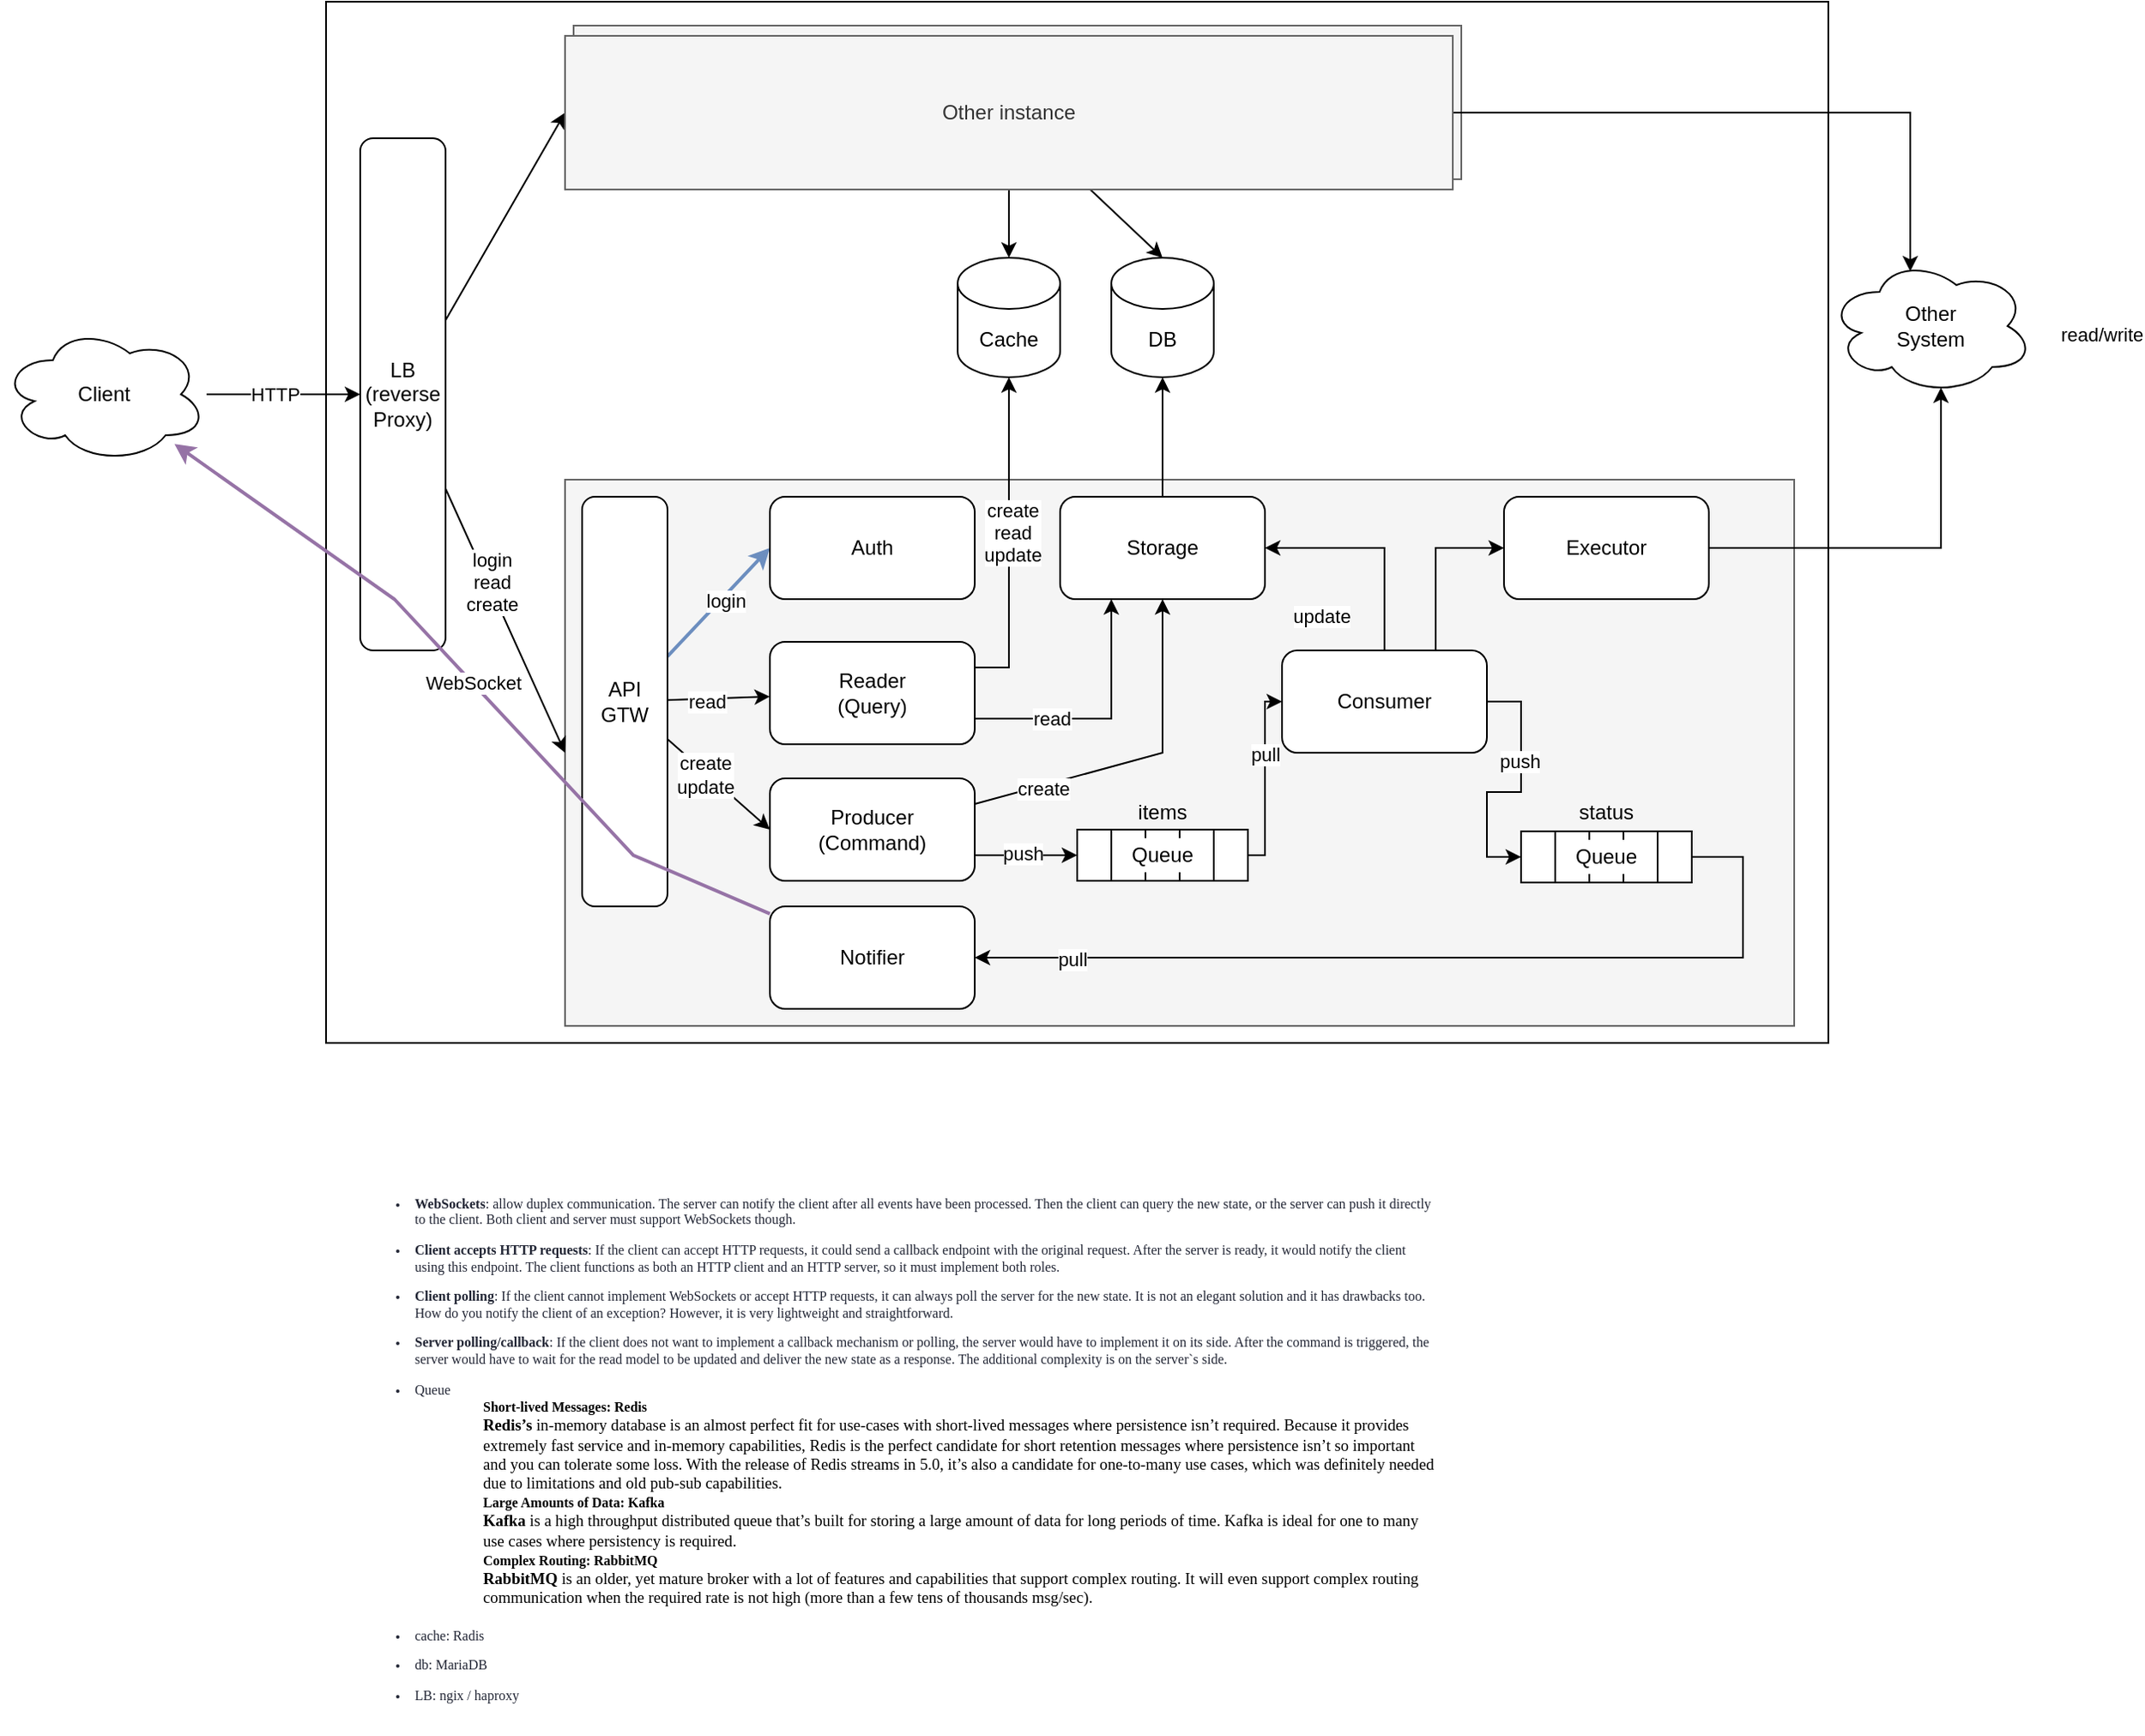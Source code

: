 <mxfile version="15.4.0" type="device"><diagram id="WW4Tz3kRtRjHzDeLK5nR" name="Page-1"><mxGraphModel dx="1425" dy="836" grid="1" gridSize="10" guides="1" tooltips="1" connect="1" arrows="1" fold="1" page="1" pageScale="1" pageWidth="827" pageHeight="1169" math="0" shadow="0"><root><mxCell id="0"/><mxCell id="1" parent="0"/><mxCell id="EnTxddywDU-_-Kc81YIs-89" value="" style="rounded=0;whiteSpace=wrap;html=1;" parent="1" vertex="1"><mxGeometry x="460" y="250" width="880" height="610" as="geometry"/></mxCell><mxCell id="EnTxddywDU-_-Kc81YIs-88" value="Other instance" style="rounded=0;whiteSpace=wrap;html=1;fillColor=#f5f5f5;strokeColor=#666666;fontColor=#333333;" parent="1" vertex="1"><mxGeometry x="605" y="264" width="520" height="90" as="geometry"/></mxCell><mxCell id="EnTxddywDU-_-Kc81YIs-29" value="" style="rounded=0;whiteSpace=wrap;html=1;fillColor=#f5f5f5;strokeColor=#666666;fontColor=#333333;" parent="1" vertex="1"><mxGeometry x="600" y="530" width="720" height="320" as="geometry"/></mxCell><mxCell id="EnTxddywDU-_-Kc81YIs-30" style="rounded=0;orthogonalLoop=1;jettySize=auto;html=1;entryX=0;entryY=0.5;entryDx=0;entryDy=0;" parent="1" source="EnTxddywDU-_-Kc81YIs-1" target="EnTxddywDU-_-Kc81YIs-29" edge="1"><mxGeometry relative="1" as="geometry"/></mxCell><mxCell id="EnTxddywDU-_-Kc81YIs-47" value="login&lt;br&gt;read&lt;br&gt;create" style="edgeLabel;html=1;align=center;verticalAlign=middle;resizable=0;points=[];" parent="EnTxddywDU-_-Kc81YIs-30" vertex="1" connectable="0"><mxGeometry x="-0.28" y="2" relative="1" as="geometry"><mxPoint as="offset"/></mxGeometry></mxCell><mxCell id="EnTxddywDU-_-Kc81YIs-86" style="edgeStyle=none;rounded=0;orthogonalLoop=1;jettySize=auto;html=1;entryX=0;entryY=0.5;entryDx=0;entryDy=0;" parent="1" source="EnTxddywDU-_-Kc81YIs-1" target="EnTxddywDU-_-Kc81YIs-81" edge="1"><mxGeometry relative="1" as="geometry"/></mxCell><mxCell id="EnTxddywDU-_-Kc81YIs-1" value="LB&lt;br&gt;(reverse Proxy)" style="rounded=1;whiteSpace=wrap;html=1;" parent="1" vertex="1"><mxGeometry x="480" y="330" width="50" height="300" as="geometry"/></mxCell><mxCell id="EnTxddywDU-_-Kc81YIs-31" style="edgeStyle=none;rounded=0;orthogonalLoop=1;jettySize=auto;html=1;" parent="1" source="EnTxddywDU-_-Kc81YIs-2" target="EnTxddywDU-_-Kc81YIs-4" edge="1"><mxGeometry relative="1" as="geometry"/></mxCell><mxCell id="EnTxddywDU-_-Kc81YIs-45" value="read" style="edgeLabel;html=1;align=center;verticalAlign=middle;resizable=0;points=[];" parent="EnTxddywDU-_-Kc81YIs-31" vertex="1" connectable="0"><mxGeometry x="-0.228" y="-1" relative="1" as="geometry"><mxPoint as="offset"/></mxGeometry></mxCell><mxCell id="EnTxddywDU-_-Kc81YIs-32" style="edgeStyle=none;rounded=0;orthogonalLoop=1;jettySize=auto;html=1;entryX=0;entryY=0.5;entryDx=0;entryDy=0;" parent="1" source="EnTxddywDU-_-Kc81YIs-2" target="EnTxddywDU-_-Kc81YIs-5" edge="1"><mxGeometry relative="1" as="geometry"/></mxCell><mxCell id="EnTxddywDU-_-Kc81YIs-46" value="create&lt;br&gt;update" style="edgeLabel;html=1;align=center;verticalAlign=middle;resizable=0;points=[];" parent="EnTxddywDU-_-Kc81YIs-32" vertex="1" connectable="0"><mxGeometry x="-0.239" y="-1" relative="1" as="geometry"><mxPoint as="offset"/></mxGeometry></mxCell><mxCell id="EnTxddywDU-_-Kc81YIs-33" style="edgeStyle=none;rounded=0;orthogonalLoop=1;jettySize=auto;html=1;entryX=0;entryY=0.5;entryDx=0;entryDy=0;fillColor=#dae8fc;strokeColor=#6c8ebf;strokeWidth=2;" parent="1" source="EnTxddywDU-_-Kc81YIs-2" target="EnTxddywDU-_-Kc81YIs-3" edge="1"><mxGeometry relative="1" as="geometry"/></mxCell><mxCell id="EnTxddywDU-_-Kc81YIs-44" value="login" style="edgeLabel;html=1;align=center;verticalAlign=middle;resizable=0;points=[];" parent="EnTxddywDU-_-Kc81YIs-33" vertex="1" connectable="0"><mxGeometry x="0.089" y="-1" relative="1" as="geometry"><mxPoint y="1" as="offset"/></mxGeometry></mxCell><mxCell id="EnTxddywDU-_-Kc81YIs-3" value="Auth" style="rounded=1;whiteSpace=wrap;html=1;" parent="1" vertex="1"><mxGeometry x="720" y="540" width="120" height="60" as="geometry"/></mxCell><mxCell id="EnTxddywDU-_-Kc81YIs-19" style="edgeStyle=orthogonalEdgeStyle;rounded=0;orthogonalLoop=1;jettySize=auto;html=1;entryX=0.25;entryY=1;entryDx=0;entryDy=0;exitX=1;exitY=0.75;exitDx=0;exitDy=0;" parent="1" source="EnTxddywDU-_-Kc81YIs-4" target="EnTxddywDU-_-Kc81YIs-17" edge="1"><mxGeometry relative="1" as="geometry"/></mxCell><mxCell id="EnTxddywDU-_-Kc81YIs-37" value="read" style="edgeLabel;html=1;align=center;verticalAlign=middle;resizable=0;points=[];" parent="EnTxddywDU-_-Kc81YIs-19" vertex="1" connectable="0"><mxGeometry x="-0.399" relative="1" as="geometry"><mxPoint as="offset"/></mxGeometry></mxCell><mxCell id="EnTxddywDU-_-Kc81YIs-22" style="edgeStyle=orthogonalEdgeStyle;rounded=0;orthogonalLoop=1;jettySize=auto;html=1;entryX=0.5;entryY=1;entryDx=0;entryDy=0;entryPerimeter=0;exitX=1;exitY=0.25;exitDx=0;exitDy=0;" parent="1" source="EnTxddywDU-_-Kc81YIs-4" target="EnTxddywDU-_-Kc81YIs-21" edge="1"><mxGeometry relative="1" as="geometry"><Array as="points"><mxPoint x="860" y="640"/></Array></mxGeometry></mxCell><mxCell id="EnTxddywDU-_-Kc81YIs-36" value="create&lt;br&gt;read&lt;br&gt;update" style="edgeLabel;html=1;align=center;verticalAlign=middle;resizable=0;points=[];" parent="EnTxddywDU-_-Kc81YIs-22" vertex="1" connectable="0"><mxGeometry x="0.042" y="-2" relative="1" as="geometry"><mxPoint as="offset"/></mxGeometry></mxCell><mxCell id="EnTxddywDU-_-Kc81YIs-15" style="edgeStyle=orthogonalEdgeStyle;rounded=0;orthogonalLoop=1;jettySize=auto;html=1;exitX=1;exitY=0.75;exitDx=0;exitDy=0;" parent="1" source="EnTxddywDU-_-Kc81YIs-5" target="EnTxddywDU-_-Kc81YIs-8" edge="1"><mxGeometry relative="1" as="geometry"/></mxCell><mxCell id="EnTxddywDU-_-Kc81YIs-40" value="push" style="edgeLabel;html=1;align=center;verticalAlign=middle;resizable=0;points=[];" parent="EnTxddywDU-_-Kc81YIs-15" vertex="1" connectable="0"><mxGeometry x="-0.071" y="1" relative="1" as="geometry"><mxPoint as="offset"/></mxGeometry></mxCell><mxCell id="EnTxddywDU-_-Kc81YIs-38" style="edgeStyle=none;rounded=0;orthogonalLoop=1;jettySize=auto;html=1;entryX=0.5;entryY=1;entryDx=0;entryDy=0;exitX=1;exitY=0.25;exitDx=0;exitDy=0;" parent="1" source="EnTxddywDU-_-Kc81YIs-5" target="EnTxddywDU-_-Kc81YIs-17" edge="1"><mxGeometry relative="1" as="geometry"><Array as="points"><mxPoint x="950" y="690"/></Array></mxGeometry></mxCell><mxCell id="EnTxddywDU-_-Kc81YIs-39" value="create" style="edgeLabel;html=1;align=center;verticalAlign=middle;resizable=0;points=[];" parent="EnTxddywDU-_-Kc81YIs-38" vertex="1" connectable="0"><mxGeometry x="-0.596" y="-2" relative="1" as="geometry"><mxPoint as="offset"/></mxGeometry></mxCell><mxCell id="EnTxddywDU-_-Kc81YIs-5" value="Producer&lt;br&gt;(Command)" style="rounded=1;whiteSpace=wrap;html=1;" parent="1" vertex="1"><mxGeometry x="720" y="705" width="120" height="60" as="geometry"/></mxCell><mxCell id="EnTxddywDU-_-Kc81YIs-28" style="edgeStyle=orthogonalEdgeStyle;rounded=0;orthogonalLoop=1;jettySize=auto;html=1;entryX=0.55;entryY=0.95;entryDx=0;entryDy=0;entryPerimeter=0;jumpStyle=arc;exitX=1;exitY=0.5;exitDx=0;exitDy=0;" parent="1" source="ODFgTOx01F7c9459N2Hc-1" target="EnTxddywDU-_-Kc81YIs-27" edge="1"><mxGeometry relative="1" as="geometry"><mxPoint x="1390" y="680" as="sourcePoint"/><Array as="points"><mxPoint x="1406" y="570"/></Array></mxGeometry></mxCell><mxCell id="EnTxddywDU-_-Kc81YIs-42" value="read/write" style="edgeLabel;html=1;align=center;verticalAlign=middle;resizable=0;points=[];" parent="EnTxddywDU-_-Kc81YIs-28" vertex="1" connectable="0"><mxGeometry x="-0.452" relative="1" as="geometry"><mxPoint x="167" y="-125" as="offset"/></mxGeometry></mxCell><mxCell id="ODFgTOx01F7c9459N2Hc-2" style="edgeStyle=orthogonalEdgeStyle;rounded=0;orthogonalLoop=1;jettySize=auto;html=1;entryX=0;entryY=0.5;entryDx=0;entryDy=0;" edge="1" parent="1" source="EnTxddywDU-_-Kc81YIs-7" target="6V5BwJ_vDLNgrVaES6gQ-29"><mxGeometry relative="1" as="geometry"/></mxCell><mxCell id="ODFgTOx01F7c9459N2Hc-3" value="push" style="edgeLabel;html=1;align=center;verticalAlign=middle;resizable=0;points=[];" vertex="1" connectable="0" parent="ODFgTOx01F7c9459N2Hc-2"><mxGeometry x="-0.271" y="-1" relative="1" as="geometry"><mxPoint as="offset"/></mxGeometry></mxCell><mxCell id="ODFgTOx01F7c9459N2Hc-4" style="edgeStyle=orthogonalEdgeStyle;rounded=0;orthogonalLoop=1;jettySize=auto;html=1;entryX=0;entryY=0.5;entryDx=0;entryDy=0;" edge="1" parent="1" source="EnTxddywDU-_-Kc81YIs-7" target="ODFgTOx01F7c9459N2Hc-1"><mxGeometry relative="1" as="geometry"><Array as="points"><mxPoint x="1110" y="570"/></Array></mxGeometry></mxCell><mxCell id="EnTxddywDU-_-Kc81YIs-7" value="Consumer" style="rounded=1;whiteSpace=wrap;html=1;" parent="1" vertex="1"><mxGeometry x="1020" y="630" width="120" height="60" as="geometry"/></mxCell><mxCell id="EnTxddywDU-_-Kc81YIs-14" value="" style="group" parent="1" vertex="1" connectable="0"><mxGeometry x="900" y="735" width="100" height="30" as="geometry"/></mxCell><mxCell id="EnTxddywDU-_-Kc81YIs-8" value="" style="rounded=0;whiteSpace=wrap;html=1;" parent="EnTxddywDU-_-Kc81YIs-14" vertex="1"><mxGeometry width="20" height="30" as="geometry"/></mxCell><mxCell id="EnTxddywDU-_-Kc81YIs-9" value="" style="rounded=0;whiteSpace=wrap;html=1;" parent="EnTxddywDU-_-Kc81YIs-14" vertex="1"><mxGeometry x="20" width="20" height="30" as="geometry"/></mxCell><mxCell id="EnTxddywDU-_-Kc81YIs-10" value="" style="rounded=0;whiteSpace=wrap;html=1;" parent="EnTxddywDU-_-Kc81YIs-14" vertex="1"><mxGeometry x="40" width="20" height="30" as="geometry"/></mxCell><mxCell id="EnTxddywDU-_-Kc81YIs-11" value="" style="rounded=0;whiteSpace=wrap;html=1;" parent="EnTxddywDU-_-Kc81YIs-14" vertex="1"><mxGeometry x="60" width="20" height="30" as="geometry"/></mxCell><mxCell id="EnTxddywDU-_-Kc81YIs-13" value="" style="rounded=0;whiteSpace=wrap;html=1;" parent="EnTxddywDU-_-Kc81YIs-14" vertex="1"><mxGeometry x="80" width="20" height="30" as="geometry"/></mxCell><mxCell id="6V5BwJ_vDLNgrVaES6gQ-1" value="Queue" style="text;html=1;strokeColor=none;align=center;verticalAlign=middle;whiteSpace=wrap;rounded=0;fillColor=#ffffff;" parent="EnTxddywDU-_-Kc81YIs-14" vertex="1"><mxGeometry x="30" y="5" width="40" height="20" as="geometry"/></mxCell><mxCell id="EnTxddywDU-_-Kc81YIs-16" style="edgeStyle=orthogonalEdgeStyle;rounded=0;orthogonalLoop=1;jettySize=auto;html=1;" parent="1" source="EnTxddywDU-_-Kc81YIs-13" edge="1"><mxGeometry relative="1" as="geometry"><Array as="points"><mxPoint x="1010" y="750"/><mxPoint x="1010" y="660"/></Array><mxPoint x="1020" y="660" as="targetPoint"/></mxGeometry></mxCell><mxCell id="EnTxddywDU-_-Kc81YIs-41" value="pull" style="edgeLabel;html=1;align=center;verticalAlign=middle;resizable=0;points=[];" parent="EnTxddywDU-_-Kc81YIs-16" vertex="1" connectable="0"><mxGeometry x="0.069" relative="1" as="geometry"><mxPoint x="-0.02" y="-10.07" as="offset"/></mxGeometry></mxCell><mxCell id="EnTxddywDU-_-Kc81YIs-26" style="edgeStyle=orthogonalEdgeStyle;rounded=0;orthogonalLoop=1;jettySize=auto;html=1;entryX=0.5;entryY=1;entryDx=0;entryDy=0;entryPerimeter=0;" parent="1" source="EnTxddywDU-_-Kc81YIs-17" target="EnTxddywDU-_-Kc81YIs-25" edge="1"><mxGeometry relative="1" as="geometry"/></mxCell><mxCell id="EnTxddywDU-_-Kc81YIs-17" value="Storage" style="rounded=1;whiteSpace=wrap;html=1;" parent="1" vertex="1"><mxGeometry x="890" y="540" width="120" height="60" as="geometry"/></mxCell><mxCell id="EnTxddywDU-_-Kc81YIs-21" value="Cache" style="shape=cylinder3;whiteSpace=wrap;html=1;boundedLbl=1;backgroundOutline=1;size=15;" parent="1" vertex="1"><mxGeometry x="830" y="400" width="60" height="70" as="geometry"/></mxCell><mxCell id="EnTxddywDU-_-Kc81YIs-25" value="DB" style="shape=cylinder3;whiteSpace=wrap;html=1;boundedLbl=1;backgroundOutline=1;size=15;" parent="1" vertex="1"><mxGeometry x="920" y="400" width="60" height="70" as="geometry"/></mxCell><mxCell id="EnTxddywDU-_-Kc81YIs-27" value="Other&lt;br&gt;System" style="ellipse;shape=cloud;whiteSpace=wrap;html=1;" parent="1" vertex="1"><mxGeometry x="1340" y="400" width="120" height="80" as="geometry"/></mxCell><mxCell id="EnTxddywDU-_-Kc81YIs-4" value="Reader&lt;br&gt;(Query)" style="rounded=1;whiteSpace=wrap;html=1;" parent="1" vertex="1"><mxGeometry x="720" y="625" width="120" height="60" as="geometry"/></mxCell><mxCell id="EnTxddywDU-_-Kc81YIs-83" style="edgeStyle=none;rounded=0;orthogonalLoop=1;jettySize=auto;html=1;entryX=0.5;entryY=0;entryDx=0;entryDy=0;entryPerimeter=0;" parent="1" source="EnTxddywDU-_-Kc81YIs-81" target="EnTxddywDU-_-Kc81YIs-21" edge="1"><mxGeometry relative="1" as="geometry"/></mxCell><mxCell id="EnTxddywDU-_-Kc81YIs-84" style="edgeStyle=none;rounded=0;orthogonalLoop=1;jettySize=auto;html=1;entryX=0.5;entryY=0;entryDx=0;entryDy=0;entryPerimeter=0;" parent="1" source="EnTxddywDU-_-Kc81YIs-81" target="EnTxddywDU-_-Kc81YIs-25" edge="1"><mxGeometry relative="1" as="geometry"/></mxCell><mxCell id="EnTxddywDU-_-Kc81YIs-85" style="edgeStyle=none;rounded=0;orthogonalLoop=1;jettySize=auto;html=1;entryX=0.4;entryY=0.1;entryDx=0;entryDy=0;entryPerimeter=0;" parent="1" source="EnTxddywDU-_-Kc81YIs-81" target="EnTxddywDU-_-Kc81YIs-27" edge="1"><mxGeometry relative="1" as="geometry"><Array as="points"><mxPoint x="1388" y="315"/></Array></mxGeometry></mxCell><mxCell id="EnTxddywDU-_-Kc81YIs-81" value="Other instance" style="rounded=0;whiteSpace=wrap;html=1;fillColor=#f5f5f5;strokeColor=#666666;fontColor=#333333;" parent="1" vertex="1"><mxGeometry x="600" y="270" width="520" height="90" as="geometry"/></mxCell><mxCell id="EnTxddywDU-_-Kc81YIs-91" style="edgeStyle=none;rounded=0;orthogonalLoop=1;jettySize=auto;html=1;" parent="1" source="EnTxddywDU-_-Kc81YIs-90" target="EnTxddywDU-_-Kc81YIs-1" edge="1"><mxGeometry relative="1" as="geometry"/></mxCell><mxCell id="EnTxddywDU-_-Kc81YIs-96" value="HTTP" style="edgeLabel;html=1;align=center;verticalAlign=middle;resizable=0;points=[];" parent="EnTxddywDU-_-Kc81YIs-91" vertex="1" connectable="0"><mxGeometry x="0.076" y="-1" relative="1" as="geometry"><mxPoint x="-8.33" y="-1" as="offset"/></mxGeometry></mxCell><mxCell id="EnTxddywDU-_-Kc81YIs-90" value="Client" style="ellipse;shape=cloud;whiteSpace=wrap;html=1;" parent="1" vertex="1"><mxGeometry x="270" y="440" width="120" height="80" as="geometry"/></mxCell><mxCell id="EnTxddywDU-_-Kc81YIs-92" value="&lt;div&gt;&lt;font color=&quot;#222635&quot; face=&quot;cambria, serif&quot;&gt;&lt;span style=&quot;font-size: 8px&quot;&gt;&lt;br&gt;&lt;/span&gt;&lt;/font&gt;&lt;/div&gt;&lt;ul style=&quot;box-sizing: border-box ; margin-top: 0px ; margin-bottom: 10px ; color: rgb(34 , 38 , 53) ; font-family: &amp;#34;cambria&amp;#34; , serif ; background-color: rgb(255 , 255 , 255) ; font-size: 8px&quot;&gt;&lt;li style=&quot;box-sizing: border-box ; padding: 0px 0px 8px&quot;&gt;&lt;strong style=&quot;box-sizing: border-box&quot;&gt;WebSockets&lt;/strong&gt;: allow duplex communication. The server can notify the client after all events have been processed. Then the client can query the new state, or the server can push it directly to the client. Both client and server must support WebSockets though.&lt;/li&gt;&lt;li style=&quot;box-sizing: border-box ; padding: 0px 0px 8px&quot;&gt;&lt;strong style=&quot;box-sizing: border-box&quot;&gt;Client accepts HTTP requests&lt;/strong&gt;: If the client can accept HTTP requests, it could send a callback endpoint with the original request. After the server is ready, it would notify the client using this endpoint. The client functions as both an HTTP client and an HTTP server, so it must implement both roles.&lt;/li&gt;&lt;li style=&quot;box-sizing: border-box ; padding: 0px 0px 8px&quot;&gt;&lt;strong style=&quot;box-sizing: border-box&quot;&gt;Client polling&lt;/strong&gt;: If the client cannot implement WebSockets or accept HTTP requests, it can always poll the server for the new state. It is not an elegant solution and it has drawbacks too. How do you notify the client of an exception? However, it is very lightweight and straightforward.&lt;/li&gt;&lt;li style=&quot;box-sizing: border-box ; padding: 0px 0px 8px&quot;&gt;&lt;strong style=&quot;box-sizing: border-box&quot;&gt;Server polling/callback&lt;/strong&gt;: If the client does not want to implement a callback mechanism or polling, the server would have to implement it on its side. After the command is triggered, the server would have to wait for the read model to be updated and deliver the new state as a response. The additional complexity is on the server`s side.&lt;/li&gt;&lt;li style=&quot;box-sizing: border-box ; padding: 0px 0px 8px&quot;&gt;Queue&lt;h3 class=&quot;fusion-responsive-typography-calculated&quot; style=&quot;box-sizing: border-box ; margin-bottom: 0.35em ; line-height: 1.2 ; color: rgb(0 , 0 , 0) ; margin-top: 0px&quot;&gt;&lt;blockquote style=&quot;margin: 0px 0px 0px 40px ; border: none ; padding: 0px&quot;&gt;&lt;span style=&quot;font-weight: bolder ; box-sizing: border-box ; font-size: 8px&quot;&gt;Short-lived Messages: Redis&lt;br&gt;&lt;/span&gt;&lt;span style=&quot;font-weight: bolder ; box-sizing: border-box&quot;&gt;Redis’s&lt;/span&gt;&lt;span style=&quot;font-weight: 400&quot;&gt;&amp;nbsp;in-memory database is an almost perfect fit for use-cases with short-lived messages where persistence isn’t required. Because it provides extremely fast service and in-memory capabilities, Redis is the perfect candidate for short retention messages where persistence isn’t so important and you can tolerate some loss. With the release of Redis streams in 5.0, it’s also a candidate for one-to-many use cases, which was definitely needed due to limitations and old pub-sub capabilities.&lt;/span&gt;&lt;br&gt;&lt;span style=&quot;font-weight: bolder ; box-sizing: border-box ; font-size: 8px&quot;&gt;Large Amounts of Data: Kafka&lt;br&gt;&lt;/span&gt;&lt;span style=&quot;font-weight: bolder ; box-sizing: border-box&quot;&gt;Kafka&lt;/span&gt;&lt;span style=&quot;font-weight: 400&quot;&gt;&amp;nbsp;is a high throughput distributed queue that’s built for storing a large amount of data for long periods of time. Kafka is ideal for one to many use cases where persistency is required.&lt;/span&gt;&lt;br&gt;&lt;span style=&quot;font-weight: bolder ; box-sizing: border-box ; font-size: 8px&quot;&gt;Complex Routing: RabbitMQ&lt;br&gt;&lt;/span&gt;RabbitMQ&lt;span style=&quot;font-weight: 400&quot;&gt; is an older, yet mature broker with a lot of features and capabilities that support complex routing. It will even support complex routing communication when the required rate is not high (more than a few tens of thousands msg/sec).&lt;/span&gt;&lt;/blockquote&gt;&lt;/h3&gt;&lt;/li&gt;&lt;li style=&quot;box-sizing: border-box ; padding: 0px 0px 8px&quot;&gt;&lt;span style=&quot;font-weight: 400&quot;&gt;cache: Radis&lt;/span&gt;&lt;/li&gt;&lt;li style=&quot;box-sizing: border-box ; padding: 0px 0px 8px&quot;&gt;&lt;span style=&quot;font-weight: 400&quot;&gt;db: MariaDB&lt;/span&gt;&lt;/li&gt;&lt;li style=&quot;box-sizing: border-box ; padding: 0px 0px 8px&quot;&gt;&lt;span style=&quot;font-weight: 400&quot;&gt;LB: ngix / haproxy&lt;/span&gt;&lt;/li&gt;&lt;/ul&gt;" style="text;html=1;strokeColor=none;fillColor=none;align=left;verticalAlign=middle;whiteSpace=wrap;rounded=0;" parent="1" vertex="1"><mxGeometry x="470" y="940" width="640" height="320" as="geometry"/></mxCell><mxCell id="EnTxddywDU-_-Kc81YIs-93" value="Notifier" style="rounded=1;whiteSpace=wrap;html=1;" parent="1" vertex="1"><mxGeometry x="720" y="780" width="120" height="60" as="geometry"/></mxCell><mxCell id="EnTxddywDU-_-Kc81YIs-2" value="API&lt;br&gt;GTW" style="rounded=1;whiteSpace=wrap;html=1;" parent="1" vertex="1"><mxGeometry x="610" y="540" width="50" height="240" as="geometry"/></mxCell><mxCell id="EnTxddywDU-_-Kc81YIs-95" value="WebSocket" style="edgeStyle=none;rounded=0;orthogonalLoop=1;jettySize=auto;html=1;fillColor=#e1d5e7;strokeColor=#9673a6;strokeWidth=2;" parent="1" source="EnTxddywDU-_-Kc81YIs-93" target="EnTxddywDU-_-Kc81YIs-90" edge="1"><mxGeometry relative="1" as="geometry"><Array as="points"><mxPoint x="640" y="750"/><mxPoint x="500" y="600"/></Array></mxGeometry></mxCell><mxCell id="6V5BwJ_vDLNgrVaES6gQ-28" value="" style="group" parent="1" vertex="1" connectable="0"><mxGeometry x="1160" y="736" width="100" height="30" as="geometry"/></mxCell><mxCell id="6V5BwJ_vDLNgrVaES6gQ-29" value="" style="rounded=0;whiteSpace=wrap;html=1;" parent="6V5BwJ_vDLNgrVaES6gQ-28" vertex="1"><mxGeometry width="20" height="30" as="geometry"/></mxCell><mxCell id="6V5BwJ_vDLNgrVaES6gQ-30" value="" style="rounded=0;whiteSpace=wrap;html=1;" parent="6V5BwJ_vDLNgrVaES6gQ-28" vertex="1"><mxGeometry x="20" width="20" height="30" as="geometry"/></mxCell><mxCell id="6V5BwJ_vDLNgrVaES6gQ-31" value="" style="rounded=0;whiteSpace=wrap;html=1;" parent="6V5BwJ_vDLNgrVaES6gQ-28" vertex="1"><mxGeometry x="40" width="20" height="30" as="geometry"/></mxCell><mxCell id="6V5BwJ_vDLNgrVaES6gQ-32" value="" style="rounded=0;whiteSpace=wrap;html=1;" parent="6V5BwJ_vDLNgrVaES6gQ-28" vertex="1"><mxGeometry x="60" width="20" height="30" as="geometry"/></mxCell><mxCell id="6V5BwJ_vDLNgrVaES6gQ-33" value="" style="rounded=0;whiteSpace=wrap;html=1;" parent="6V5BwJ_vDLNgrVaES6gQ-28" vertex="1"><mxGeometry x="80" width="20" height="30" as="geometry"/></mxCell><mxCell id="6V5BwJ_vDLNgrVaES6gQ-34" value="Queue" style="text;html=1;strokeColor=none;align=center;verticalAlign=middle;whiteSpace=wrap;rounded=0;fillColor=#ffffff;" parent="6V5BwJ_vDLNgrVaES6gQ-28" vertex="1"><mxGeometry x="30" y="5" width="40" height="20" as="geometry"/></mxCell><mxCell id="6V5BwJ_vDLNgrVaES6gQ-37" style="edgeStyle=orthogonalEdgeStyle;rounded=0;orthogonalLoop=1;jettySize=auto;html=1;strokeWidth=1;jumpStyle=arc;entryX=1;entryY=0.5;entryDx=0;entryDy=0;exitX=0.5;exitY=0;exitDx=0;exitDy=0;" parent="1" source="EnTxddywDU-_-Kc81YIs-7" target="EnTxddywDU-_-Kc81YIs-17" edge="1"><mxGeometry relative="1" as="geometry"><mxPoint x="1070" y="560" as="sourcePoint"/><mxPoint x="1030" y="560" as="targetPoint"/><Array as="points"/></mxGeometry></mxCell><mxCell id="6V5BwJ_vDLNgrVaES6gQ-42" value="update&lt;br&gt;" style="edgeLabel;html=1;align=center;verticalAlign=middle;resizable=0;points=[];" parent="6V5BwJ_vDLNgrVaES6gQ-37" vertex="1" connectable="0"><mxGeometry x="0.842" y="-1" relative="1" as="geometry"><mxPoint x="22.62" y="41" as="offset"/></mxGeometry></mxCell><mxCell id="6V5BwJ_vDLNgrVaES6gQ-38" style="edgeStyle=orthogonalEdgeStyle;rounded=0;jumpStyle=arc;orthogonalLoop=1;jettySize=auto;html=1;strokeWidth=1;" parent="1" source="6V5BwJ_vDLNgrVaES6gQ-33" target="EnTxddywDU-_-Kc81YIs-93" edge="1"><mxGeometry relative="1" as="geometry"><Array as="points"><mxPoint x="1290" y="751"/><mxPoint x="1290" y="810"/></Array></mxGeometry></mxCell><mxCell id="6V5BwJ_vDLNgrVaES6gQ-41" value="pull" style="edgeLabel;html=1;align=center;verticalAlign=middle;resizable=0;points=[];" parent="6V5BwJ_vDLNgrVaES6gQ-38" vertex="1" connectable="0"><mxGeometry x="0.789" y="1" relative="1" as="geometry"><mxPoint as="offset"/></mxGeometry></mxCell><mxCell id="6V5BwJ_vDLNgrVaES6gQ-43" value="items" style="text;html=1;strokeColor=none;fillColor=none;align=center;verticalAlign=middle;whiteSpace=wrap;rounded=0;" parent="1" vertex="1"><mxGeometry x="929.59" y="715" width="40" height="20" as="geometry"/></mxCell><mxCell id="6V5BwJ_vDLNgrVaES6gQ-44" value="status" style="text;html=1;strokeColor=none;fillColor=none;align=center;verticalAlign=middle;whiteSpace=wrap;rounded=0;" parent="1" vertex="1"><mxGeometry x="1190" y="715" width="40" height="20" as="geometry"/></mxCell><mxCell id="ODFgTOx01F7c9459N2Hc-1" value="Executor" style="rounded=1;whiteSpace=wrap;html=1;" vertex="1" parent="1"><mxGeometry x="1150" y="540" width="120" height="60" as="geometry"/></mxCell></root></mxGraphModel></diagram></mxfile>